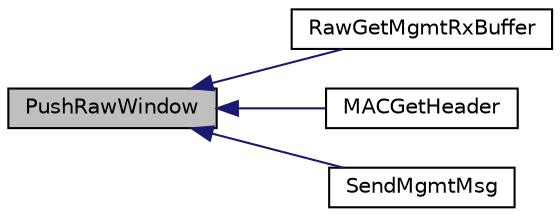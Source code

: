 digraph "PushRawWindow"
{
  edge [fontname="Helvetica",fontsize="10",labelfontname="Helvetica",labelfontsize="10"];
  node [fontname="Helvetica",fontsize="10",shape=record];
  rankdir="LR";
  Node1 [label="PushRawWindow",height=0.2,width=0.4,color="black", fillcolor="grey75", style="filled", fontcolor="black"];
  Node1 -> Node2 [dir="back",color="midnightblue",fontsize="10",style="solid",fontname="Helvetica"];
  Node2 [label="RawGetMgmtRxBuffer",height=0.2,width=0.4,color="black", fillcolor="white", style="filled",URL="$_w_f_mac_8c.html#ad4dc4ee21d997183f947293c0a52d293"];
  Node1 -> Node3 [dir="back",color="midnightblue",fontsize="10",style="solid",fontname="Helvetica"];
  Node3 [label="MACGetHeader",height=0.2,width=0.4,color="black", fillcolor="white", style="filled",URL="$_w_f_mac_8c.html#a18cabbf973ecec4ba5b67dc2c729b753"];
  Node1 -> Node4 [dir="back",color="midnightblue",fontsize="10",style="solid",fontname="Helvetica"];
  Node4 [label="SendMgmtMsg",height=0.2,width=0.4,color="black", fillcolor="white", style="filled",URL="$_w_f_mgmt_msg_8c.html#a7a2761b3bd45a00435d7ea3ec7dec75d"];
}
